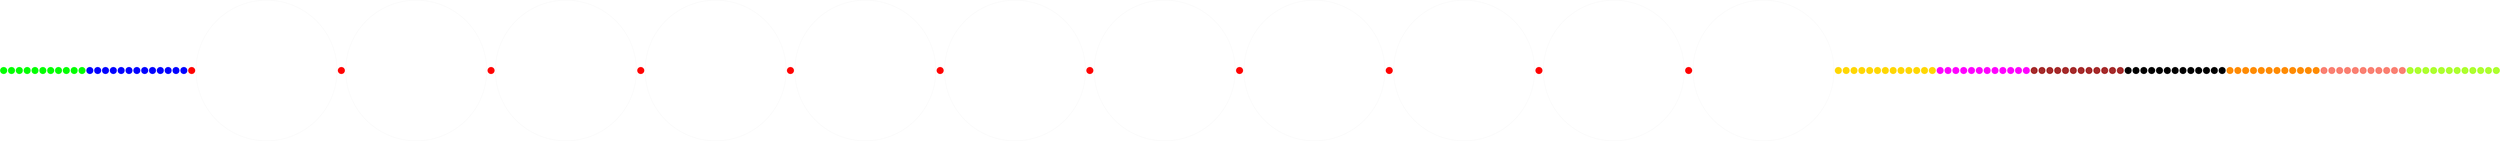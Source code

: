 graph G{
S1 [shape="point" color="green" pos="24,88!" width=2, height=2]
S2 [shape="point" color="green" pos="21,33!" width=2, height=2]
S3 [shape="point" color="green" pos="77,37!" width=2, height=2]
S4 [shape="point" color="green" pos="49,43!" width=2, height=2]
S5 [shape="point" color="green" pos="77,15!" width=2, height=2]
S6 [shape="point" color="green" pos="32,56!" width=2, height=2]
S7 [shape="point" color="green" pos="8,55!" width=2, height=2]
S8 [shape="point" color="green" pos="52,16!" width=2, height=2]
S9 [shape="point" color="green" pos="98,76!" width=2, height=2]
S10 [shape="point" color="green" pos="28,2!" width=2, height=2]
S11 [shape="point" color="green" pos="59,76!" width=2, height=2]
S12 [shape="point" color="blue" pos="97,49!" width=2, height=2]
S13 [shape="point" color="blue" pos="26,90!" width=2, height=2]
S14 [shape="point" color="blue" pos="27,30!" width=2, height=2]
S15 [shape="point" color="blue" pos="79,31!" width=2, height=2]
S16 [shape="point" color="blue" pos="92,12!" width=2, height=2]
S17 [shape="point" color="blue" pos="35,51!" width=2, height=2]
S18 [shape="point" color="blue" pos="60,42!" width=2, height=2]
S19 [shape="point" color="blue" pos="14,53!" width=2, height=2]
S20 [shape="point" color="blue" pos="4,32!" width=2, height=2]
S21 [shape="point" color="blue" pos="57,21!" width=2, height=2]
S22 [shape="point" color="blue" pos="31,3!" width=2, height=2]
S23 [shape="point" color="blue" pos="70,76!" width=2, height=2]
S24 [shape="point" color="blue" pos="99,90!" width=2, height=2]
S25 [shape="point" color="red" pos="85,65!" width=2, height=2]
S25_rad [shape="circle" color="black" style="dotted" label="" pos="85,65!" width=40.4969, height=40.4969]
S26 [shape="point" color="red" pos="72,6!" width=2, height=2]
S26_rad [shape="circle" color="black" style="dotted" label="" pos="72,6!" width=40.4969, height=40.4969]
S27 [shape="point" color="red" pos="96,14!" width=2, height=2]
S27_rad [shape="circle" color="black" style="dotted" label="" pos="96,14!" width=40.4969, height=40.4969]
S28 [shape="point" color="red" pos="54,36!" width=2, height=2]
S28_rad [shape="circle" color="black" style="dotted" label="" pos="54,36!" width=40.4969, height=40.4969]
S29 [shape="point" color="red" pos="78,38!" width=2, height=2]
S29_rad [shape="circle" color="black" style="dotted" label="" pos="78,38!" width=40.4969, height=40.4969]
S30 [shape="point" color="red" pos="20,39!" width=2, height=2]
S30_rad [shape="circle" color="black" style="dotted" label="" pos="20,39!" width=40.4969, height=40.4969]
S31 [shape="point" color="red" pos="20,12!" width=2, height=2]
S31_rad [shape="circle" color="black" style="dotted" label="" pos="20,12!" width=40.4969, height=40.4969]
S32 [shape="point" color="red" pos="43,53!" width=2, height=2]
S32_rad [shape="circle" color="black" style="dotted" label="" pos="43,53!" width=40.4969, height=40.4969]
S33 [shape="point" color="red" pos="30,90!" width=2, height=2]
S33_rad [shape="circle" color="black" style="dotted" label="" pos="30,90!" width=40.4969, height=40.4969]
S34 [shape="point" color="red" pos="1,50!" width=2, height=2]
S34_rad [shape="circle" color="black" style="dotted" label="" pos="1,50!" width=40.4969, height=40.4969]
S35 [shape="point" color="red" pos="70,93!" width=2, height=2]
S35_rad [shape="circle" color="black" style="dotted" label="" pos="70,93!" width=40.4969, height=40.4969]
S36 [shape="point" color="gold" pos="81,27!" width=2, height=2]
S37 [shape="point" color="gold" pos="33,44!" width=2, height=2]
S38 [shape="point" color="gold" pos="9,2!" width=2, height=2]
S39 [shape="point" color="gold" pos="95,61!" width=2, height=2]
S40 [shape="point" color="gold" pos="7,38!" width=2, height=2]
S41 [shape="point" color="gold" pos="55,39!" width=2, height=2]
S42 [shape="point" color="gold" pos="79,1!" width=2, height=2]
S43 [shape="point" color="gold" pos="41,94!" width=2, height=2]
S44 [shape="point" color="gold" pos="18,67!" width=2, height=2]
S45 [shape="point" color="gold" pos="46,13!" width=2, height=2]
S46 [shape="point" color="gold" pos="59,67!" width=2, height=2]
S47 [shape="point" color="gold" pos="0,96!" width=2, height=2]
S48 [shape="point" color="gold" pos="79,96!" width=2, height=2]
S49 [shape="point" color="magenta" pos="59,49!" width=2, height=2]
S50 [shape="point" color="magenta" pos="11,37!" width=2, height=2]
S51 [shape="point" color="magenta" pos="34,41!" width=2, height=2]
S52 [shape="point" color="magenta" pos="77,30!" width=2, height=2]
S53 [shape="point" color="magenta" pos="82,10!" width=2, height=2]
S54 [shape="point" color="magenta" pos="50,26!" width=2, height=2]
S55 [shape="point" color="magenta" pos="91,53!" width=2, height=2]
S56 [shape="point" color="magenta" pos="36,65!" width=2, height=2]
S57 [shape="point" color="magenta" pos="14,7!" width=2, height=2]
S58 [shape="point" color="magenta" pos="59,0!" width=2, height=2]
S59 [shape="point" color="magenta" pos="18,90!" width=2, height=2]
S60 [shape="point" color="magenta" pos="89,87!" width=2, height=2]
S61 [shape="point" color="brown" pos="86,69!" width=2, height=2]
S62 [shape="point" color="brown" pos="82,37!" width=2, height=2]
S63 [shape="point" color="brown" pos="30,95!" width=2, height=2]
S64 [shape="point" color="brown" pos="13,23!" width=2, height=2]
S65 [shape="point" color="brown" pos="10,79!" width=2, height=2]
S66 [shape="point" color="brown" pos="44,46!" width=2, height=2]
S67 [shape="point" color="brown" pos="65,51!" width=2, height=2]
S68 [shape="point" color="brown" pos="98,7!" width=2, height=2]
S69 [shape="point" color="brown" pos="56,27!" width=2, height=2]
S70 [shape="point" color="brown" pos="72,7!" width=2, height=2]
S71 [shape="point" color="brown" pos="33,68!" width=2, height=2]
S72 [shape="point" color="brown" pos="4,45!" width=2, height=2]
S73 [shape="point" color="black" pos="64,3!" width=2, height=2]
S74 [shape="point" color="black" pos="22,99!" width=2, height=2]
S75 [shape="point" color="black" pos="29,39!" width=2, height=2]
S76 [shape="point" color="black" pos="90,26!" width=2, height=2]
S77 [shape="point" color="black" pos="53,34!" width=2, height=2]
S78 [shape="point" color="black" pos="2,47!" width=2, height=2]
S79 [shape="point" color="black" pos="86,47!" width=2, height=2]
S80 [shape="point" color="black" pos="26,66!" width=2, height=2]
S81 [shape="point" color="black" pos="62,59!" width=2, height=2]
S82 [shape="point" color="black" pos="1,73!" width=2, height=2]
S83 [shape="point" color="black" pos="33,9!" width=2, height=2]
S84 [shape="point" color="black" pos="2,11!" width=2, height=2]
S85 [shape="point" color="black" pos="95,89!" width=2, height=2]
S86 [shape="point" color="darkorange" pos="15,79!" width=2, height=2]
S87 [shape="point" color="darkorange" pos="67,6!" width=2, height=2]
S88 [shape="point" color="darkorange" pos="46,45!" width=2, height=2]
S89 [shape="point" color="darkorange" pos="3,33!" width=2, height=2]
S90 [shape="point" color="darkorange" pos="83,26!" width=2, height=2]
S91 [shape="point" color="darkorange" pos="29,56!" width=2, height=2]
S92 [shape="point" color="darkorange" pos="71,53!" width=2, height=2]
S93 [shape="point" color="darkorange" pos="32,17!" width=2, height=2]
S94 [shape="point" color="darkorange" pos="98,67!" width=2, height=2]
S95 [shape="point" color="darkorange" pos="99,1!" width=2, height=2]
S96 [shape="point" color="darkorange" pos="5,5!" width=2, height=2]
S97 [shape="point" color="darkorange" pos="46,80!" width=2, height=2]
S98 [shape="point" color="salmon" pos="82,8!" width=2, height=2]
S99 [shape="point" color="salmon" pos="72,29!" width=2, height=2]
S100 [shape="point" color="salmon" pos="6,48!" width=2, height=2]
S101 [shape="point" color="salmon" pos="19,13!" width=2, height=2]
S102 [shape="point" color="salmon" pos="30,51!" width=2, height=2]
S103 [shape="point" color="salmon" pos="90,43!" width=2, height=2]
S104 [shape="point" color="salmon" pos="58,54!" width=2, height=2]
S105 [shape="point" color="salmon" pos="47,7!" width=2, height=2]
S106 [shape="point" color="salmon" pos="18,79!" width=2, height=2]
S107 [shape="point" color="salmon" pos="85,72!" width=2, height=2]
S108 [shape="point" color="salmon" pos="50,91!" width=2, height=2]
S109 [shape="point" color="greenyellow" pos="16,34!" width=2, height=2]
S110 [shape="point" color="greenyellow" pos="38,48!" width=2, height=2]
S111 [shape="point" color="greenyellow" pos="74,41!" width=2, height=2]
S112 [shape="point" color="greenyellow" pos="46,28!" width=2, height=2]
S113 [shape="point" color="greenyellow" pos="63,15!" width=2, height=2]
S114 [shape="point" color="greenyellow" pos="88,19!" width=2, height=2]
S115 [shape="point" color="greenyellow" pos="10,59!" width=2, height=2]
S116 [shape="point" color="greenyellow" pos="2,91!" width=2, height=2]
S117 [shape="point" color="greenyellow" pos="42,82!" width=2, height=2]
S118 [shape="point" color="greenyellow" pos="97,51!" width=2, height=2]
S119 [shape="point" color="greenyellow" pos="26,5!" width=2, height=2]
S120 [shape="point" color="greenyellow" pos="94,80!" width=2, height=2]
}
